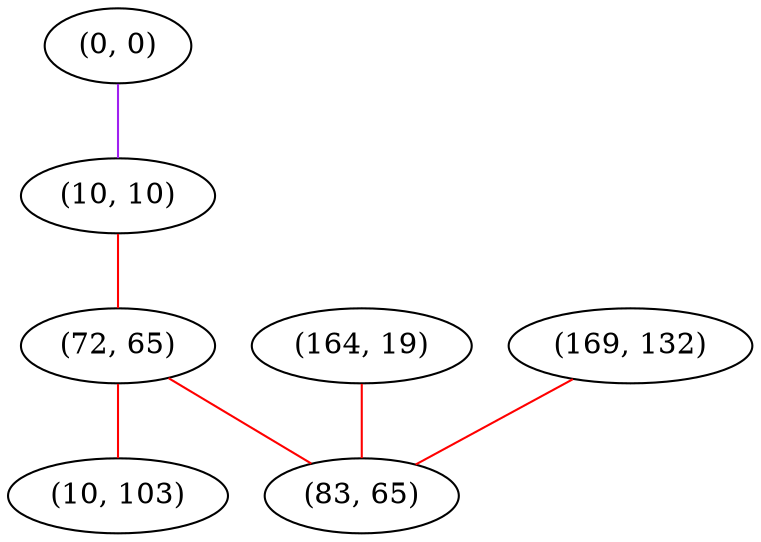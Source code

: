 graph "" {
"(0, 0)";
"(164, 19)";
"(10, 10)";
"(72, 65)";
"(10, 103)";
"(169, 132)";
"(83, 65)";
"(0, 0)" -- "(10, 10)"  [color=purple, key=0, weight=4];
"(164, 19)" -- "(83, 65)"  [color=red, key=0, weight=1];
"(10, 10)" -- "(72, 65)"  [color=red, key=0, weight=1];
"(72, 65)" -- "(10, 103)"  [color=red, key=0, weight=1];
"(72, 65)" -- "(83, 65)"  [color=red, key=0, weight=1];
"(169, 132)" -- "(83, 65)"  [color=red, key=0, weight=1];
}

